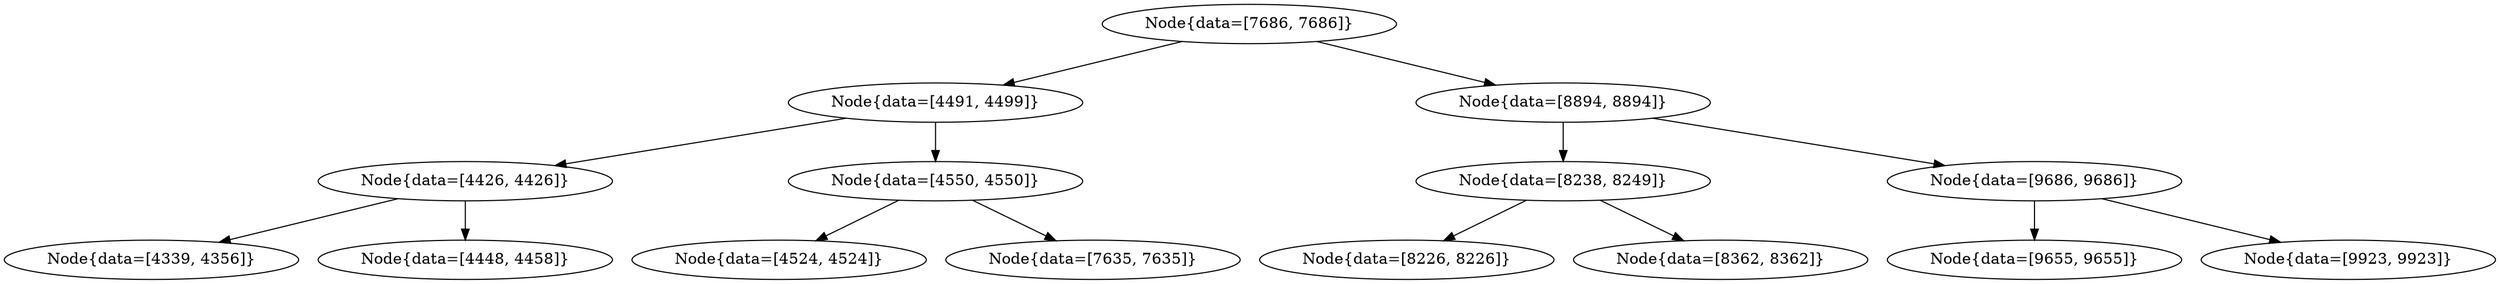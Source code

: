 digraph G{
646482993 [label="Node{data=[7686, 7686]}"]
646482993 -> 604047477
604047477 [label="Node{data=[4491, 4499]}"]
604047477 -> 2046959433
2046959433 [label="Node{data=[4426, 4426]}"]
2046959433 -> 15076442
15076442 [label="Node{data=[4339, 4356]}"]
2046959433 -> 1651372403
1651372403 [label="Node{data=[4448, 4458]}"]
604047477 -> 1308823531
1308823531 [label="Node{data=[4550, 4550]}"]
1308823531 -> 605141301
605141301 [label="Node{data=[4524, 4524]}"]
1308823531 -> 338027825
338027825 [label="Node{data=[7635, 7635]}"]
646482993 -> 424573103
424573103 [label="Node{data=[8894, 8894]}"]
424573103 -> 1340362810
1340362810 [label="Node{data=[8238, 8249]}"]
1340362810 -> 1721073890
1721073890 [label="Node{data=[8226, 8226]}"]
1340362810 -> 1562570092
1562570092 [label="Node{data=[8362, 8362]}"]
424573103 -> 935558503
935558503 [label="Node{data=[9686, 9686]}"]
935558503 -> 1514901029
1514901029 [label="Node{data=[9655, 9655]}"]
935558503 -> 269715230
269715230 [label="Node{data=[9923, 9923]}"]
}